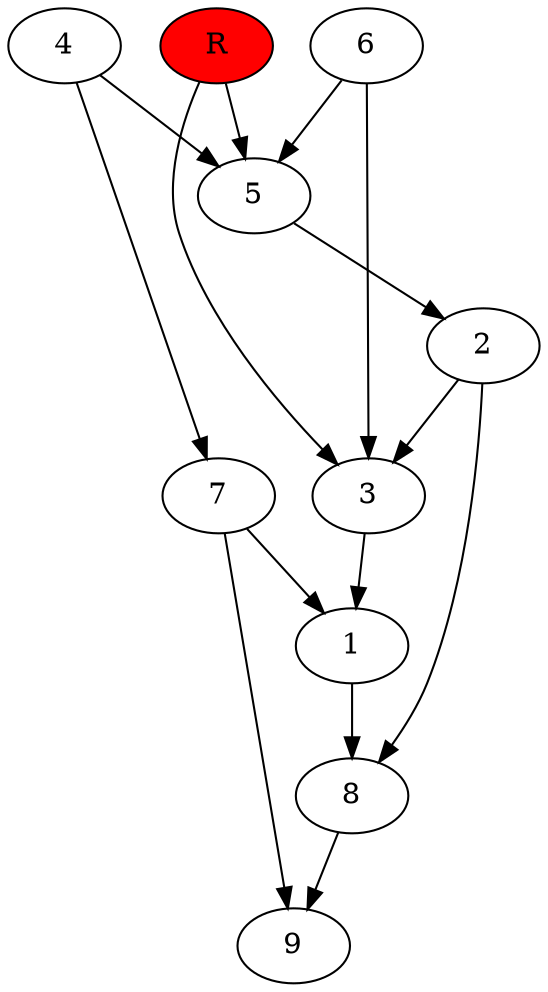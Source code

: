 digraph prb36290 {
	1
	2
	3
	4
	5
	6
	7
	8
	R [fillcolor="#ff0000" style=filled]
	1 -> 8
	2 -> 3
	2 -> 8
	3 -> 1
	4 -> 5
	4 -> 7
	5 -> 2
	6 -> 3
	6 -> 5
	7 -> 1
	7 -> 9
	8 -> 9
	R -> 3
	R -> 5
}
